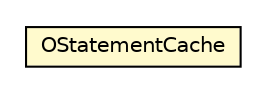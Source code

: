 #!/usr/local/bin/dot
#
# Class diagram 
# Generated by UMLGraph version R5_6-24-gf6e263 (http://www.umlgraph.org/)
#

digraph G {
	edge [fontname="Helvetica",fontsize=10,labelfontname="Helvetica",labelfontsize=10];
	node [fontname="Helvetica",fontsize=10,shape=plaintext];
	nodesep=0.25;
	ranksep=0.5;
	// com.orientechnologies.orient.core.sql.parser.OStatementCache
	c7188250 [label=<<table title="com.orientechnologies.orient.core.sql.parser.OStatementCache" border="0" cellborder="1" cellspacing="0" cellpadding="2" port="p" bgcolor="lemonChiffon" href="./OStatementCache.html">
		<tr><td><table border="0" cellspacing="0" cellpadding="1">
<tr><td align="center" balign="center"> OStatementCache </td></tr>
		</table></td></tr>
		</table>>, URL="./OStatementCache.html", fontname="Helvetica", fontcolor="black", fontsize=10.0];
}

